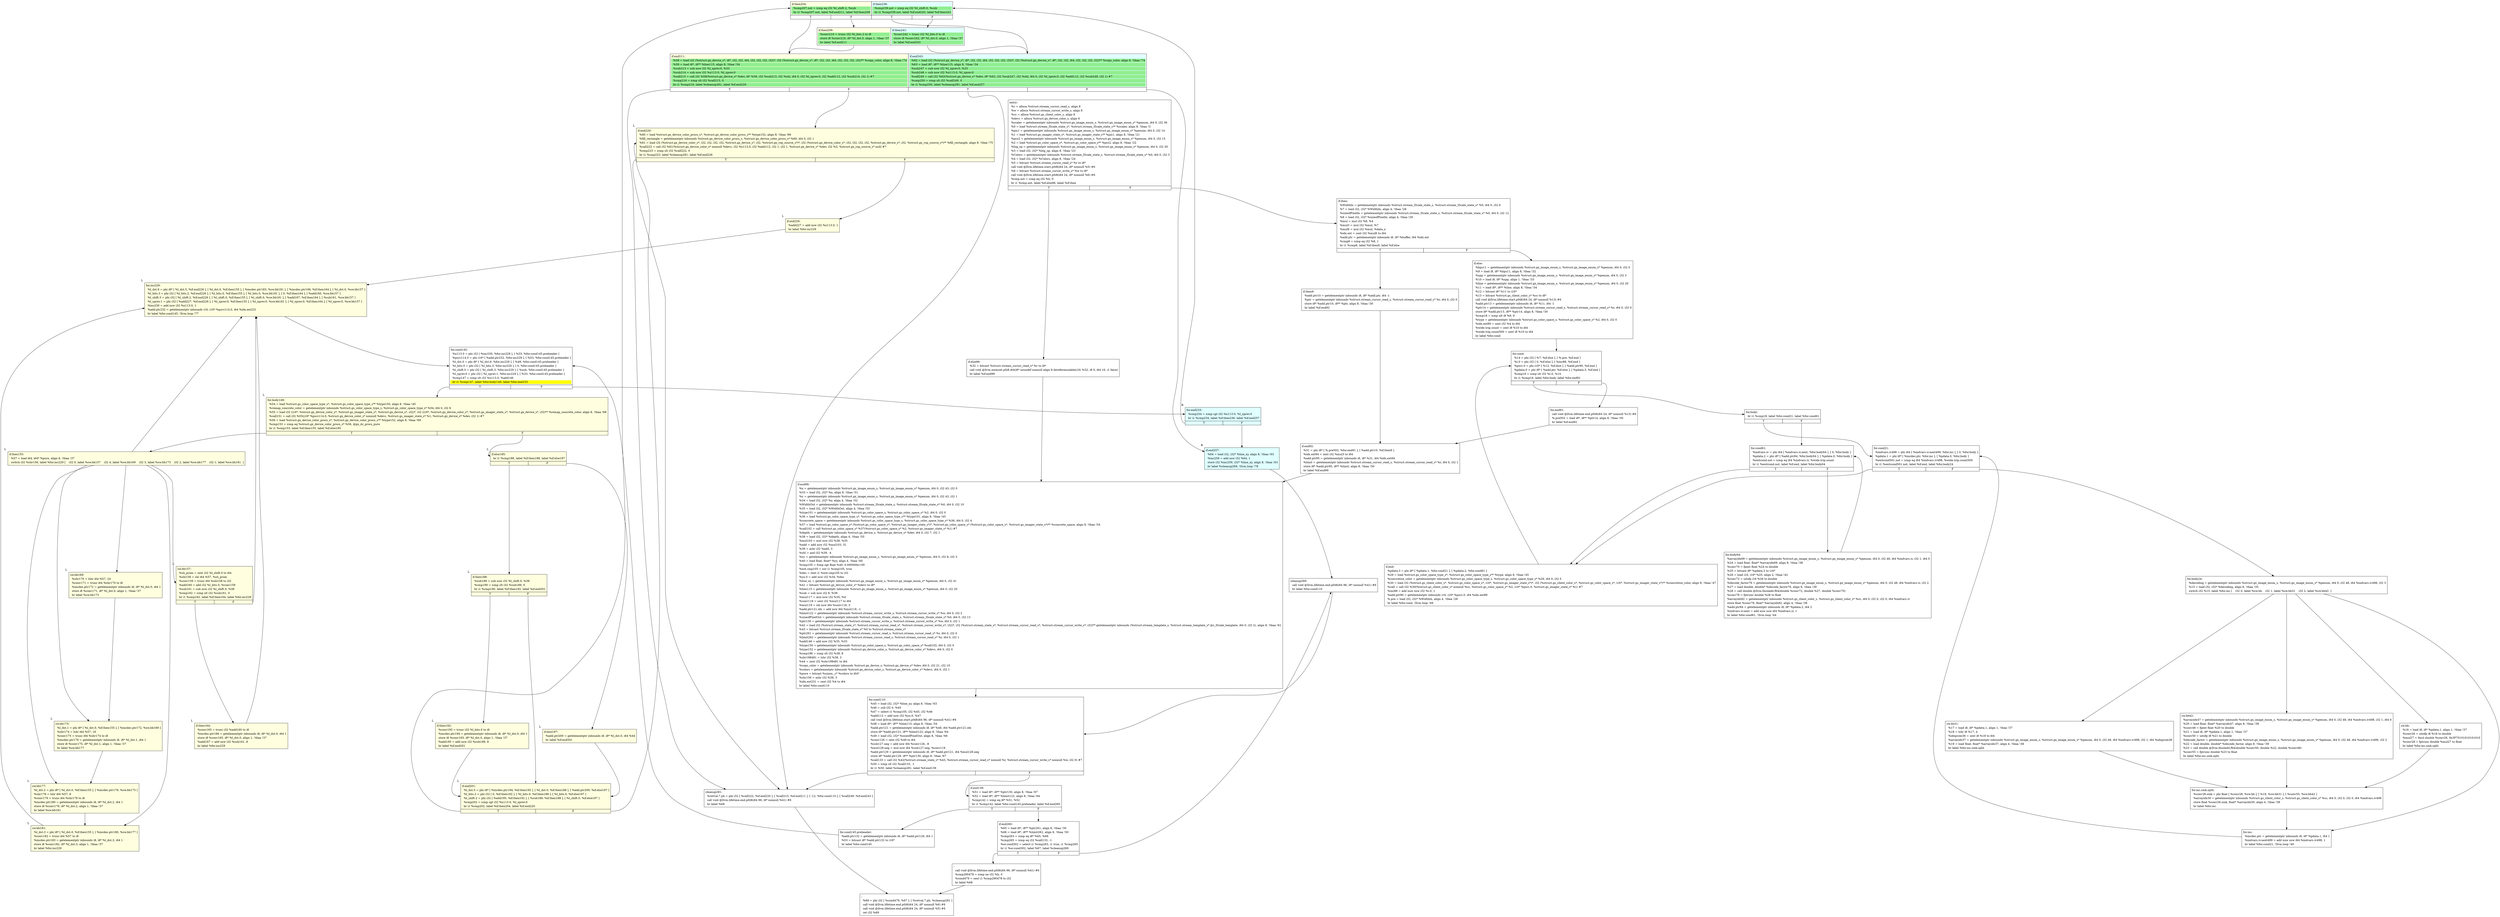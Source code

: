 digraph {
m_bb0 [shape = none, label  = <<table border="0" cellspacing="0">
<tr><td port="f1" border="1" colspan="2"><table bgcolor="LightYellow" border="0">
<tr><td align="left">if.then204:</td></tr>
<tr><td bgcolor="lightgreen" align="left">  %cmp207.not = icmp eq i32 %l_shift.2, %sub</td></tr>
<tr><td bgcolor="lightgreen" align="left">  br i1 %cmp207.not, label %if.end211, label %if.then209</td></tr>
</table>
</td>
<td port="f2" border="1" colspan="2"><table bgcolor="LightCyan" border="0">
<tr><td align="left">if.then236:</td></tr>
<tr><td bgcolor="lightgreen" align="left">  %cmp239.not = icmp eq i32 %l_shift.0, %sub</td></tr>
<tr><td bgcolor="lightgreen" align="left">  br i1 %cmp239.not, label %if.end243, label %if.then241</td></tr>
</table>
</td></tr>
<tr><td border="1" port="f1T">T</td><td border="1" port="f1F">F</td>
<td border="1" port="f2T">T</td><td border="1" port="f2F">F</td>
</tr>
</table>> ]
m_bb1 [shape = none, label  = <<table border="0" cellspacing="0">
<tr><td port="f1" border="1" colspan="2"><table bgcolor="LightYellow" border="0">
<tr><td align="left">if.end211:</td></tr>
<tr><td bgcolor="lightgreen" align="left">  %58 = load i32 (%struct.gx_device_s*, i8*, i32, i32, i64, i32, i32, i32, i32)*, i32 (%struct.gx_device_s*, i8*, i32, i32, i64, i32, i32, i32, i32)** %copy_color, align 8, !tbaa !74</td></tr>
<tr><td bgcolor="lightgreen" align="left">  %59 = load i8*, i8** %line115, align 8, !tbaa !34</td></tr>
<tr><td bgcolor="lightgreen" align="left">  %sub213 = sub nsw i32 %l_xprev.0, %33</td></tr>
<tr><td bgcolor="lightgreen" align="left">  %sub214 = sub nsw i32 %x113.0, %l_xprev.0</td></tr>
<tr><td bgcolor="lightgreen" align="left">  %call215 = call i32 %58(%struct.gx_device_s* %dev, i8* %59, i32 %sub213, i32 %shl, i64 0, i32 %l_xprev.0, i32 %add112, i32 %sub214, i32 1) #7</td></tr>
<tr><td bgcolor="lightgreen" align="left">  %cmp216 = icmp slt i32 %call215, 0</td></tr>
<tr><td bgcolor="lightgreen" align="left">  br i1 %cmp216, label %cleanup281, label %if.end220</td></tr>
</table>
</td>
<td port="f2" border="1" colspan="2"><table bgcolor="LightCyan" border="0">
<tr><td align="left">if.end243:</td></tr>
<tr><td bgcolor="lightgreen" align="left">  %62 = load i32 (%struct.gx_device_s*, i8*, i32, i32, i64, i32, i32, i32, i32)*, i32 (%struct.gx_device_s*, i8*, i32, i32, i64, i32, i32, i32, i32)** %copy_color, align 8, !tbaa !74</td></tr>
<tr><td bgcolor="lightgreen" align="left">  %63 = load i8*, i8** %line115, align 8, !tbaa !34</td></tr>
<tr><td bgcolor="lightgreen" align="left">  %sub247 = sub nsw i32 %l_xprev.0, %33</td></tr>
<tr><td bgcolor="lightgreen" align="left">  %sub248 = sub nsw i32 %x113.0, %l_xprev.0</td></tr>
<tr><td bgcolor="lightgreen" align="left">  %call249 = call i32 %62(%struct.gx_device_s* %dev, i8* %63, i32 %sub247, i32 %shl, i64 0, i32 %l_xprev.0, i32 %add112, i32 %sub248, i32 1) #7</td></tr>
<tr><td bgcolor="lightgreen" align="left">  %cmp250 = icmp slt i32 %call249, 0</td></tr>
<tr><td bgcolor="lightgreen" align="left">  br i1 %cmp250, label %cleanup281, label %if.end257</td></tr>
</table>
</td></tr>
<tr><td border="1" port="f1T">T</td><td border="1" port="f1F">F</td>
<td border="1" port="f2T">T</td><td border="1" port="f2F">F</td>
</tr>
</table>> ]
m_bb2 [shape = none, label  = <<table border="0" cellspacing="0">
<tr><td port="f1" border="1" colspan="2"><table bgcolor="LightYellow" border="0">
<tr><td align="left">if.then209:</td></tr>
<tr><td bgcolor="lightgreen" align="left">  %conv210 = trunc i32 %l_bits.2 to i8</td></tr>
<tr><td bgcolor="lightgreen" align="left">  store i8 %conv210, i8* %l_dst.5, align 1, !tbaa !37</td></tr>
<tr><td bgcolor="lightgreen" align="left">  br label %if.end211</td></tr>
</table>
</td>
<td port="f2" border="1" colspan="2"><table bgcolor="LightCyan" border="0">
<tr><td align="left">if.then241:</td></tr>
<tr><td bgcolor="lightgreen" align="left">  %conv242 = trunc i32 %l_bits.0 to i8</td></tr>
<tr><td bgcolor="lightgreen" align="left">  store i8 %conv242, i8* %l_dst.0, align 1, !tbaa !37</td></tr>
<tr><td bgcolor="lightgreen" align="left">  br label %if.end243</td></tr>
</table>
</td></tr>
</table>> ]
f_bb0 [shape = none, label  = <<table  border="0" cellspacing="0">
<tr><td port="f" border="1" colspan="2"><table border="0">
<tr><td align="left">entry:</td></tr>
<tr><td align="left">  %r = alloca %struct.stream_cursor_read_s, align 8</td></tr>
<tr><td align="left">  %w = alloca %struct.stream_cursor_write_s, align 8</td></tr>
<tr><td align="left">  %cc = alloca %struct.gs_client_color_s, align 8</td></tr>
<tr><td align="left">  %devc = alloca %struct.gx_device_color_s, align 8</td></tr>
<tr><td align="left">  %scaler = getelementptr inbounds %struct.gx_image_enum_s, %struct.gx_image_enum_s* %penum, i64 0, i32 36</td></tr>
<tr><td align="left">  %0 = load %struct.stream_IScale_state_s*, %struct.stream_IScale_state_s** %scaler, align 8, !tbaa !3</td></tr>
<tr><td align="left">  %pis1 = getelementptr inbounds %struct.gx_image_enum_s, %struct.gx_image_enum_s* %penum, i64 0, i32 14</td></tr>
<tr><td align="left">  %1 = load %struct.gs_imager_state_s*, %struct.gs_imager_state_s** %pis1, align 8, !tbaa !21</td></tr>
<tr><td align="left">  %pcs2 = getelementptr inbounds %struct.gx_image_enum_s, %struct.gx_image_enum_s* %penum, i64 0, i32 15</td></tr>
<tr><td align="left">  %2 = load %struct.gs_color_space_s*, %struct.gs_color_space_s** %pcs2, align 8, !tbaa !22</td></tr>
<tr><td align="left">  %log_op = getelementptr inbounds %struct.gx_image_enum_s, %struct.gx_image_enum_s* %penum, i64 0, i32 30</td></tr>
<tr><td align="left">  %3 = load i32, i32* %log_op, align 8, !tbaa !23</td></tr>
<tr><td align="left">  %Colors = getelementptr inbounds %struct.stream_IScale_state_s, %struct.stream_IScale_state_s* %0, i64 0, i32 3</td></tr>
<tr><td align="left">  %4 = load i32, i32* %Colors, align 8, !tbaa !24</td></tr>
<tr><td align="left">  %5 = bitcast %struct.stream_cursor_read_s* %r to i8*</td></tr>
<tr><td align="left">  call void @llvm.lifetime.start.p0i8(i64 24, i8* nonnull %5) #6</td></tr>
<tr><td align="left">  %6 = bitcast %struct.stream_cursor_write_s* %w to i8*</td></tr>
<tr><td align="left">  call void @llvm.lifetime.start.p0i8(i64 24, i8* nonnull %6) #6</td></tr>
<tr><td align="left">  %cmp.not = icmp eq i32 %h, 0</td></tr>
<tr><td align="left">  br i1 %cmp.not, label %if.else96, label %if.then</td></tr>
</table>
</td></tr>
<tr><td border="1" port="fT">T</td><td border="1" port="fF">F</td></tr>
</table>> ]
f_bb1 [shape = none, label  = <<table  border="0" cellspacing="0">
<tr><td port="f" border="1" colspan="2"><table border="0">
<tr><td align="left">if.then:</td></tr>
<tr><td align="left">  %WidthIn = getelementptr inbounds %struct.stream_IScale_state_s, %struct.stream_IScale_state_s* %0, i64 0, i32 6</td></tr>
<tr><td align="left">  %7 = load i32, i32* %WidthIn, align 4, !tbaa !28</td></tr>
<tr><td align="left">  %sizeofPixelIn = getelementptr inbounds %struct.stream_IScale_state_s, %struct.stream_IScale_state_s* %0, i64 0, i32 12</td></tr>
<tr><td align="left">  %8 = load i32, i32* %sizeofPixelIn, align 4, !tbaa !29</td></tr>
<tr><td align="left">  %mul = mul i32 %8, %4</td></tr>
<tr><td align="left">  %mul3 = mul i32 %mul, %7</td></tr>
<tr><td align="left">  %mul6 = mul i32 %mul, %data_x</td></tr>
<tr><td align="left">  %idx.ext = sext i32 %mul6 to i64</td></tr>
<tr><td align="left">  %add.ptr = getelementptr inbounds i8, i8* %buffer, i64 %idx.ext</td></tr>
<tr><td align="left">  %cmp8 = icmp eq i32 %8, 1</td></tr>
<tr><td align="left">  br i1 %cmp8, label %if.then9, label %if.else</td></tr>
</table>
</td></tr>
<tr><td border="1" port="fT">T</td><td border="1" port="fF">F</td></tr>
</table>> ]
f_bb2 [shape = none, label  = <<table  border="0" cellspacing="0">
<tr><td port="f" border="1"><table border="0">
<tr><td align="left">if.then9:</td></tr>
<tr><td align="left">  %add.ptr10 = getelementptr inbounds i8, i8* %add.ptr, i64 -1</td></tr>
<tr><td align="left">  %ptr = getelementptr inbounds %struct.stream_cursor_read_s, %struct.stream_cursor_read_s* %r, i64 0, i32 0</td></tr>
<tr><td align="left">  store i8* %add.ptr10, i8** %ptr, align 8, !tbaa !30</td></tr>
<tr><td align="left">  br label %if.end92</td></tr>
</table>
</td></tr>
</table>> ]
f_bb3 [shape = none, label  = <<table  border="0" cellspacing="0">
<tr><td port="f" border="1"><table border="0">
<tr><td align="left">if.else:</td></tr>
<tr><td align="left">  %bps11 = getelementptr inbounds %struct.gx_image_enum_s, %struct.gx_image_enum_s* %penum, i64 0, i32 0</td></tr>
<tr><td align="left">  %9 = load i8, i8* %bps11, align 8, !tbaa !32</td></tr>
<tr><td align="left">  %spp = getelementptr inbounds %struct.gx_image_enum_s, %struct.gx_image_enum_s* %penum, i64 0, i32 3</td></tr>
<tr><td align="left">  %10 = load i8, i8* %spp, align 1, !tbaa !33</td></tr>
<tr><td align="left">  %line = getelementptr inbounds %struct.gx_image_enum_s, %struct.gx_image_enum_s* %penum, i64 0, i32 20</td></tr>
<tr><td align="left">  %11 = load i8*, i8** %line, align 8, !tbaa !34</td></tr>
<tr><td align="left">  %12 = bitcast i8* %11 to i16*</td></tr>
<tr><td align="left">  %13 = bitcast %struct.gs_client_color_s* %cc to i8*</td></tr>
<tr><td align="left">  call void @llvm.lifetime.start.p0i8(i64 24, i8* nonnull %13) #6</td></tr>
<tr><td align="left">  %add.ptr13 = getelementptr inbounds i8, i8* %11, i64 -1</td></tr>
<tr><td align="left">  %ptr14 = getelementptr inbounds %struct.stream_cursor_read_s, %struct.stream_cursor_read_s* %r, i64 0, i32 0</td></tr>
<tr><td align="left">  store i8* %add.ptr13, i8** %ptr14, align 8, !tbaa !30</td></tr>
<tr><td align="left">  %cmp18 = icmp ult i8 %9, 9</td></tr>
<tr><td align="left">  %type = getelementptr inbounds %struct.gs_color_space_s, %struct.gs_color_space_s* %2, i64 0, i32 0</td></tr>
<tr><td align="left">  %idx.ext89 = sext i32 %4 to i64</td></tr>
<tr><td align="left">  %wide.trip.count = zext i8 %10 to i64</td></tr>
<tr><td align="left">  %wide.trip.count500 = zext i8 %10 to i64</td></tr>
<tr><td align="left">  br label %for.cond</td></tr>
</table>
</td></tr>
</table>> ]
f_bb4 [shape = none, label  = <<table  border="0" cellspacing="0">
<tr><td port="f" border="1" colspan="2"><table border="0">
<tr><td align="left">for.cond:</td></tr>
<tr><td align="left">  %14 = phi i32 [ %7, %if.else ], [ %.pre, %if.end ]</td></tr>
<tr><td align="left">  %i.0 = phi i32 [ 0, %if.else ], [ %inc88, %if.end ]</td></tr>
<tr><td align="left">  %psrc.0 = phi i16* [ %12, %if.else ], [ %add.ptr90, %if.end ]</td></tr>
<tr><td align="left">  %pdata.0 = phi i8* [ %add.ptr, %if.else ], [ %pdata.3, %if.end ]</td></tr>
<tr><td align="left">  %cmp16 = icmp slt i32 %i.0, %14</td></tr>
<tr><td align="left">  br i1 %cmp16, label %for.body, label %for.end91</td></tr>
</table>
</td></tr>
<tr><td border="1" port="fT">T</td><td border="1" port="fF">F</td></tr>
</table>> ]
f_bb5 [shape = none, label  = <<table  border="0" cellspacing="0">
<tr><td port="f" border="1" colspan="2"><table border="0">
<tr><td align="left">for.body:</td></tr>
<tr><td align="left">  br i1 %cmp18, label %for.cond21, label %for.cond61</td></tr>
</table>
</td></tr>
<tr><td border="1" port="fT">T</td><td border="1" port="fF">F</td></tr>
</table>> ]
f_bb6 [shape = none, label  = <<table  border="0" cellspacing="0">
<tr><td port="f" border="1" colspan="2"><table border="0">
<tr><td align="left">for.cond21:</td></tr>
<tr><td align="left">  %indvars.iv498 = phi i64 [ %indvars.iv.next499, %for.inc ], [ 0, %for.body ]</td></tr>
<tr><td align="left">  %pdata.1 = phi i8* [ %incdec.ptr, %for.inc ], [ %pdata.0, %for.body ]</td></tr>
<tr><td align="left">  %exitcond501.not = icmp eq i64 %indvars.iv498, %wide.trip.count500</td></tr>
<tr><td align="left">  br i1 %exitcond501.not, label %if.end, label %for.body24</td></tr>
</table>
</td></tr>
<tr><td border="1" port="fT">T</td><td border="1" port="fF">F</td></tr>
</table>> ]
f_bb7 [shape = none, label  = <<table  border="0" cellspacing="0">
<tr><td port="f" border="1"><table border="0">
<tr><td align="left">for.body24:</td></tr>
<tr><td align="left">  %decoding = getelementptr inbounds %struct.gx_image_enum_s, %struct.gx_image_enum_s* %penum, i64 0, i32 48, i64 %indvars.iv498, i32 3</td></tr>
<tr><td align="left">  %15 = load i32, i32* %decoding, align 8, !tbaa !35</td></tr>
<tr><td align="left">  switch i32 %15, label %for.inc [
    i32 0, label %sw.bb
    i32 1, label %sw.bb31
    i32 2, label %sw.bb42
  ]</td></tr>
</table>
</td></tr>
</table>> ]
f_bb8 [shape = none, label  = <<table  border="0" cellspacing="0">
<tr><td port="f" border="1"><table border="0">
<tr><td align="left">sw.bb:</td></tr>
<tr><td align="left">  %16 = load i8, i8* %pdata.1, align 1, !tbaa !37</td></tr>
<tr><td align="left">  %conv26 = uitofp i8 %16 to double</td></tr>
<tr><td align="left">  %mul27 = fmul double %conv26, 0x3F70101010101010</td></tr>
<tr><td align="left">  %conv28 = fptrunc double %mul27 to float</td></tr>
<tr><td align="left">  br label %for.inc.sink.split</td></tr>
</table>
</td></tr>
</table>> ]
f_bb9 [shape = none, label  = <<table  border="0" cellspacing="0">
<tr><td port="f" border="1"><table border="0">
<tr><td align="left">sw.bb31:</td></tr>
<tr><td align="left">  %17 = load i8, i8* %pdata.1, align 1, !tbaa !37</td></tr>
<tr><td align="left">  %18 = lshr i8 %17, 4</td></tr>
<tr><td align="left">  %idxprom36 = zext i8 %18 to i64</td></tr>
<tr><td align="left">  %arrayidx37 = getelementptr inbounds %struct.gx_image_enum_s, %struct.gx_image_enum_s* %penum, i64 0, i32 48, i64 %indvars.iv498, i32 1, i64 %idxprom36</td></tr>
<tr><td align="left">  %19 = load float, float* %arrayidx37, align 4, !tbaa !38</td></tr>
<tr><td align="left">  br label %for.inc.sink.split</td></tr>
</table>
</td></tr>
</table>> ]
f_bb10 [shape = none, label  = <<table  border="0" cellspacing="0">
<tr><td port="f" border="1"><table border="0">
<tr><td align="left">sw.bb42:</td></tr>
<tr><td align="left">  %arrayidx47 = getelementptr inbounds %struct.gx_image_enum_s, %struct.gx_image_enum_s* %penum, i64 0, i32 48, i64 %indvars.iv498, i32 1, i64 0</td></tr>
<tr><td align="left">  %20 = load float, float* %arrayidx47, align 8, !tbaa !38</td></tr>
<tr><td align="left">  %conv48 = fpext float %20 to double</td></tr>
<tr><td align="left">  %21 = load i8, i8* %pdata.1, align 1, !tbaa !37</td></tr>
<tr><td align="left">  %conv50 = uitofp i8 %21 to double</td></tr>
<tr><td align="left">  %decode_factor = getelementptr inbounds %struct.gx_image_enum_s, %struct.gx_image_enum_s* %penum, i64 0, i32 48, i64 %indvars.iv498, i32 2</td></tr>
<tr><td align="left">  %22 = load double, double* %decode_factor, align 8, !tbaa !39</td></tr>
<tr><td align="left">  %23 = call double @llvm.fmuladd.f64(double %conv50, double %22, double %conv48)</td></tr>
<tr><td align="left">  %conv55 = fptrunc double %23 to float</td></tr>
<tr><td align="left">  br label %for.inc.sink.split</td></tr>
</table>
</td></tr>
</table>> ]
f_bb11 [shape = none, label  = <<table  border="0" cellspacing="0">
<tr><td port="f" border="1"><table border="0">
<tr><td align="left">for.inc.sink.split:</td></tr>
<tr><td align="left">  %conv28.sink = phi float [ %conv28, %sw.bb ], [ %19, %sw.bb31 ], [ %conv55, %sw.bb42 ]</td></tr>
<tr><td align="left">  %arrayidx30 = getelementptr inbounds %struct.gs_client_color_s, %struct.gs_client_color_s* %cc, i64 0, i32 0, i32 0, i64 %indvars.iv498</td></tr>
<tr><td align="left">  store float %conv28.sink, float* %arrayidx30, align 4, !tbaa !38</td></tr>
<tr><td align="left">  br label %for.inc</td></tr>
</table>
</td></tr>
</table>> ]
f_bb12 [shape = none, label  = <<table  border="0" cellspacing="0">
<tr><td port="f" border="1"><table border="0">
<tr><td align="left">for.inc:</td></tr>
<tr><td align="left">  %incdec.ptr = getelementptr inbounds i8, i8* %pdata.1, i64 1</td></tr>
<tr><td align="left">  %indvars.iv.next499 = add nuw nsw i64 %indvars.iv498, 1</td></tr>
<tr><td align="left">  br label %for.cond21, !llvm.loop !40</td></tr>
</table>
</td></tr>
</table>> ]
f_bb13 [shape = none, label  = <<table  border="0" cellspacing="0">
<tr><td port="f" border="1" colspan="2"><table border="0">
<tr><td align="left">for.cond61:</td></tr>
<tr><td align="left">  %indvars.iv = phi i64 [ %indvars.iv.next, %for.body64 ], [ 0, %for.body ]</td></tr>
<tr><td align="left">  %pdata.2 = phi i8* [ %add.ptr84, %for.body64 ], [ %pdata.0, %for.body ]</td></tr>
<tr><td align="left">  %exitcond.not = icmp eq i64 %indvars.iv, %wide.trip.count</td></tr>
<tr><td align="left">  br i1 %exitcond.not, label %if.end, label %for.body64</td></tr>
</table>
</td></tr>
<tr><td border="1" port="fT">T</td><td border="1" port="fF">F</td></tr>
</table>> ]
f_bb14 [shape = none, label  = <<table  border="0" cellspacing="0">
<tr><td port="f" border="1"><table border="0">
<tr><td align="left">for.body64:</td></tr>
<tr><td align="left">  %arrayidx69 = getelementptr inbounds %struct.gx_image_enum_s, %struct.gx_image_enum_s* %penum, i64 0, i32 48, i64 %indvars.iv, i32 1, i64 0</td></tr>
<tr><td align="left">  %24 = load float, float* %arrayidx69, align 8, !tbaa !38</td></tr>
<tr><td align="left">  %conv70 = fpext float %24 to double</td></tr>
<tr><td align="left">  %25 = bitcast i8* %pdata.2 to i16*</td></tr>
<tr><td align="left">  %26 = load i16, i16* %25, align 2, !tbaa !42</td></tr>
<tr><td align="left">  %conv72 = sitofp i16 %26 to double</td></tr>
<tr><td align="left">  %decode_factor76 = getelementptr inbounds %struct.gx_image_enum_s, %struct.gx_image_enum_s* %penum, i64 0, i32 48, i64 %indvars.iv, i32 2</td></tr>
<tr><td align="left">  %27 = load double, double* %decode_factor76, align 8, !tbaa !39</td></tr>
<tr><td align="left">  %28 = call double @llvm.fmuladd.f64(double %conv72, double %27, double %conv70)</td></tr>
<tr><td align="left">  %conv78 = fptrunc double %28 to float</td></tr>
<tr><td align="left">  %arrayidx82 = getelementptr inbounds %struct.gs_client_color_s, %struct.gs_client_color_s* %cc, i64 0, i32 0, i32 0, i64 %indvars.iv</td></tr>
<tr><td align="left">  store float %conv78, float* %arrayidx82, align 4, !tbaa !38</td></tr>
<tr><td align="left">  %add.ptr84 = getelementptr inbounds i8, i8* %pdata.2, i64 2</td></tr>
<tr><td align="left">  %indvars.iv.next = add nuw nsw i64 %indvars.iv, 1</td></tr>
<tr><td align="left">  br label %for.cond61, !llvm.loop !44</td></tr>
</table>
</td></tr>
</table>> ]
f_bb15 [shape = none, label  = <<table  border="0" cellspacing="0">
<tr><td port="f" border="1"><table border="0">
<tr><td align="left">if.end:</td></tr>
<tr><td align="left">  %pdata.3 = phi i8* [ %pdata.1, %for.cond21 ], [ %pdata.2, %for.cond61 ]</td></tr>
<tr><td align="left">  %29 = load %struct.gs_color_space_type_s*, %struct.gs_color_space_type_s** %type, align 8, !tbaa !45</td></tr>
<tr><td align="left">  %concretize_color = getelementptr inbounds %struct.gs_color_space_type_s, %struct.gs_color_space_type_s* %29, i64 0, i32 5</td></tr>
<tr><td align="left">  %30 = load i32 (%struct.gs_client_color_s*, %struct.gs_color_space_s*, i16*, %struct.gs_imager_state_s*)*, i32 (%struct.gs_client_color_s*, %struct.gs_color_space_s*, i16*, %struct.gs_imager_state_s*)** %concretize_color, align 8, !tbaa !47</td></tr>
<tr><td align="left">  %call = call i32 %30(%struct.gs_client_color_s* nonnull %cc, %struct.gs_color_space_s* %2, i16* %psrc.0, %struct.gs_imager_state_s* %1) #7</td></tr>
<tr><td align="left">  %inc88 = add nuw nsw i32 %i.0, 1</td></tr>
<tr><td align="left">  %add.ptr90 = getelementptr inbounds i16, i16* %psrc.0, i64 %idx.ext89</td></tr>
<tr><td align="left">  %.pre = load i32, i32* %WidthIn, align 4, !tbaa !28</td></tr>
<tr><td align="left">  br label %for.cond, !llvm.loop !49</td></tr>
</table>
</td></tr>
</table>> ]
f_bb16 [shape = none, label  = <<table  border="0" cellspacing="0">
<tr><td port="f" border="1"><table border="0">
<tr><td align="left">for.end91:</td></tr>
<tr><td align="left">  call void @llvm.lifetime.end.p0i8(i64 24, i8* nonnull %13) #6</td></tr>
<tr><td align="left">  %.pre502 = load i8*, i8** %ptr14, align 8, !tbaa !30</td></tr>
<tr><td align="left">  br label %if.end92</td></tr>
</table>
</td></tr>
</table>> ]
f_bb17 [shape = none, label  = <<table  border="0" cellspacing="0">
<tr><td port="f" border="1"><table border="0">
<tr><td align="left">if.end92:</td></tr>
<tr><td align="left">  %31 = phi i8* [ %.pre502, %for.end91 ], [ %add.ptr10, %if.then9 ]</td></tr>
<tr><td align="left">  %idx.ext94 = zext i32 %mul3 to i64</td></tr>
<tr><td align="left">  %add.ptr95 = getelementptr inbounds i8, i8* %31, i64 %idx.ext94</td></tr>
<tr><td align="left">  %limit = getelementptr inbounds %struct.stream_cursor_read_s, %struct.stream_cursor_read_s* %r, i64 0, i32 1</td></tr>
<tr><td align="left">  store i8* %add.ptr95, i8** %limit, align 8, !tbaa !50</td></tr>
<tr><td align="left">  br label %if.end99</td></tr>
</table>
</td></tr>
</table>> ]
f_bb18 [shape = none, label  = <<table  border="0" cellspacing="0">
<tr><td port="f" border="1"><table border="0">
<tr><td align="left">if.else96:</td></tr>
<tr><td align="left">  %32 = bitcast %struct.stream_cursor_read_s* %r to i8*</td></tr>
<tr><td align="left">  call void @llvm.memset.p0i8.i64(i8* noundef nonnull align 8 dereferenceable(16) %32, i8 0, i64 16, i1 false)</td></tr>
<tr><td align="left">  br label %if.end99</td></tr>
</table>
</td></tr>
</table>> ]
f_bb19 [shape = none, label  = <<table  border="0" cellspacing="0">
<tr><td port="f" border="1"><table border="0">
<tr><td align="left">if.end99:</td></tr>
<tr><td align="left">  %x = getelementptr inbounds %struct.gx_image_enum_s, %struct.gx_image_enum_s* %penum, i64 0, i32 43, i32 0</td></tr>
<tr><td align="left">  %33 = load i32, i32* %x, align 8, !tbaa !51</td></tr>
<tr><td align="left">  %y = getelementptr inbounds %struct.gx_image_enum_s, %struct.gx_image_enum_s* %penum, i64 0, i32 43, i32 1</td></tr>
<tr><td align="left">  %34 = load i32, i32* %y, align 4, !tbaa !52</td></tr>
<tr><td align="left">  %WidthOut = getelementptr inbounds %struct.stream_IScale_state_s, %struct.stream_IScale_state_s* %0, i64 0, i32 10</td></tr>
<tr><td align="left">  %35 = load i32, i32* %WidthOut, align 4, !tbaa !53</td></tr>
<tr><td align="left">  %type101 = getelementptr inbounds %struct.gs_color_space_s, %struct.gs_color_space_s* %2, i64 0, i32 0</td></tr>
<tr><td align="left">  %36 = load %struct.gs_color_space_type_s*, %struct.gs_color_space_type_s** %type101, align 8, !tbaa !45</td></tr>
<tr><td align="left">  %concrete_space = getelementptr inbounds %struct.gs_color_space_type_s, %struct.gs_color_space_type_s* %36, i64 0, i32 4</td></tr>
<tr><td align="left">  %37 = load %struct.gs_color_space_s* (%struct.gs_color_space_s*, %struct.gs_imager_state_s*)*, %struct.gs_color_space_s* (%struct.gs_color_space_s*, %struct.gs_imager_state_s*)** %concrete_space, align 8, !tbaa !54</td></tr>
<tr><td align="left">  %call102 = call %struct.gs_color_space_s* %37(%struct.gs_color_space_s* %2, %struct.gs_imager_state_s* %1) #7</td></tr>
<tr><td align="left">  %depth = getelementptr inbounds %struct.gx_device_s, %struct.gx_device_s* %dev, i64 0, i32 7, i32 1</td></tr>
<tr><td align="left">  %38 = load i32, i32* %depth, align 4, !tbaa !55</td></tr>
<tr><td align="left">  %mul103 = mul nsw i32 %38, %35</td></tr>
<tr><td align="left">  %add = add nsw i32 %mul103, 31</td></tr>
<tr><td align="left">  %39 = ashr i32 %add, 3</td></tr>
<tr><td align="left">  %shl = and i32 %39, -4</td></tr>
<tr><td align="left">  %yy = getelementptr inbounds %struct.gx_image_enum_s, %struct.gx_image_enum_s* %penum, i64 0, i32 8, i32 3</td></tr>
<tr><td align="left">  %40 = load float, float* %yy, align 4, !tbaa !60</td></tr>
<tr><td align="left">  %cmp105 = fcmp ogt float %40, 0.000000e+00</td></tr>
<tr><td align="left">  %not.cmp105 = xor i1 %cmp105, true</td></tr>
<tr><td align="left">  %dec = sext i1 %not.cmp105 to i32</td></tr>
<tr><td align="left">  %yo.0 = add nsw i32 %34, %dec</td></tr>
<tr><td align="left">  %line_xy = getelementptr inbounds %struct.gx_image_enum_s, %struct.gx_image_enum_s* %penum, i64 0, i32 41</td></tr>
<tr><td align="left">  %41 = bitcast %struct.gx_device_color_s* %devc to i8*</td></tr>
<tr><td align="left">  %line115 = getelementptr inbounds %struct.gx_image_enum_s, %struct.gx_image_enum_s* %penum, i64 0, i32 20</td></tr>
<tr><td align="left">  %sub = sub nsw i32 8, %38</td></tr>
<tr><td align="left">  %mul117 = mul nsw i32 %35, %4</td></tr>
<tr><td align="left">  %conv118 = sext i32 %mul117 to i64</td></tr>
<tr><td align="left">  %mul119 = shl nsw i64 %conv118, 3</td></tr>
<tr><td align="left">  %add.ptr121.idx = add nsw i64 %mul119, -1</td></tr>
<tr><td align="left">  %limit122 = getelementptr inbounds %struct.stream_cursor_write_s, %struct.stream_cursor_write_s* %w, i64 0, i32 2</td></tr>
<tr><td align="left">  %sizeofPixelOut = getelementptr inbounds %struct.stream_IScale_state_s, %struct.stream_IScale_state_s* %0, i64 0, i32 13</td></tr>
<tr><td align="left">  %ptr130 = getelementptr inbounds %struct.stream_cursor_write_s, %struct.stream_cursor_write_s* %w, i64 0, i32 1</td></tr>
<tr><td align="left">  %42 = load i32 (%struct.stream_state_s*, %struct.stream_cursor_read_s*, %struct.stream_cursor_write_s*, i32)*, i32 (%struct.stream_state_s*, %struct.stream_cursor_read_s*, %struct.stream_cursor_write_s*, i32)** getelementptr inbounds (%struct.stream_template_s, %struct.stream_template_s* @s_IScale_template, i64 0, i32 2), align 8, !tbaa !61</td></tr>
<tr><td align="left">  %43 = bitcast %struct.stream_IScale_state_s* %0 to %struct.stream_state_s*</td></tr>
<tr><td align="left">  %ptr261 = getelementptr inbounds %struct.stream_cursor_read_s, %struct.stream_cursor_read_s* %r, i64 0, i32 0</td></tr>
<tr><td align="left">  %limit262 = getelementptr inbounds %struct.stream_cursor_read_s, %struct.stream_cursor_read_s* %r, i64 0, i32 1</td></tr>
<tr><td align="left">  %add146 = add nsw i32 %35, %33</td></tr>
<tr><td align="left">  %type150 = getelementptr inbounds %struct.gs_color_space_s, %struct.gs_color_space_s* %call102, i64 0, i32 0</td></tr>
<tr><td align="left">  %type152 = getelementptr inbounds %struct.gx_device_color_s, %struct.gx_device_color_s* %devc, i64 0, i32 0</td></tr>
<tr><td align="left">  %cmp186 = icmp slt i32 %38, 8</td></tr>
<tr><td align="left">  %shr198481 = lshr i32 %38, 3</td></tr>
<tr><td align="left">  %44 = zext i32 %shr198481 to i64</td></tr>
<tr><td align="left">  %copy_color = getelementptr inbounds %struct.gx_device_s, %struct.gx_device_s* %dev, i64 0, i32 21, i32 10</td></tr>
<tr><td align="left">  %colors = getelementptr inbounds %struct.gx_device_color_s, %struct.gx_device_color_s* %devc, i64 0, i32 1</td></tr>
<tr><td align="left">  %pure = bitcast %union._c* %colors to i64*</td></tr>
<tr><td align="left">  %shr156 = ashr i32 %38, 3</td></tr>
<tr><td align="left">  %idx.ext231 = sext i32 %4 to i64</td></tr>
<tr><td align="left">  br label %for.cond110</td></tr>
</table>
</td></tr>
</table>> ]
f_bb20 [shape = none, label  = <<table  border="0" cellspacing="0">
<tr><td port="f" border="1" colspan="2"><table border="0">
<tr><td align="left">for.cond110:</td></tr>
<tr><td align="left">  %45 = load i32, i32* %line_xy, align 8, !tbaa !63</td></tr>
<tr><td align="left">  %46 = sub i32 0, %45</td></tr>
<tr><td align="left">  %47 = select i1 %cmp105, i32 %45, i32 %46</td></tr>
<tr><td align="left">  %add112 = add nsw i32 %yo.0, %47</td></tr>
<tr><td align="left">  call void @llvm.lifetime.start.p0i8(i64 96, i8* nonnull %41) #6</td></tr>
<tr><td align="left">  %48 = load i8*, i8** %line115, align 8, !tbaa !34</td></tr>
<tr><td align="left">  %add.ptr121 = getelementptr inbounds i8, i8* %48, i64 %add.ptr121.idx</td></tr>
<tr><td align="left">  store i8* %add.ptr121, i8** %limit122, align 8, !tbaa !64</td></tr>
<tr><td align="left">  %49 = load i32, i32* %sizeofPixelOut, align 8, !tbaa !66</td></tr>
<tr><td align="left">  %conv126 = sext i32 %49 to i64</td></tr>
<tr><td align="left">  %sub127.neg = add nsw i64 %conv126, -8</td></tr>
<tr><td align="left">  %mul128.neg = mul nsw i64 %sub127.neg, %conv118</td></tr>
<tr><td align="left">  %add.ptr129 = getelementptr inbounds i8, i8* %add.ptr121, i64 %mul128.neg</td></tr>
<tr><td align="left">  store i8* %add.ptr129, i8** %ptr130, align 8, !tbaa !67</td></tr>
<tr><td align="left">  %call133 = call i32 %42(%struct.stream_state_s* %43, %struct.stream_cursor_read_s* nonnull %r, %struct.stream_cursor_write_s* nonnull %w, i32 0) #7</td></tr>
<tr><td align="left">  %50 = icmp slt i32 %call133, -1</td></tr>
<tr><td align="left">  br i1 %50, label %cleanup281, label %if.end139</td></tr>
</table>
</td></tr>
<tr><td border="1" port="fT">T</td><td border="1" port="fF">F</td></tr>
</table>> ]
f_bb21 [shape = none, label  = <<table  border="0" cellspacing="0">
<tr><td port="f" border="1" colspan="2"><table border="0">
<tr><td align="left">if.end139:</td></tr>
<tr><td align="left">  %51 = load i8*, i8** %ptr130, align 8, !tbaa !67</td></tr>
<tr><td align="left">  %52 = load i8*, i8** %limit122, align 8, !tbaa !64</td></tr>
<tr><td align="left">  %cmp142 = icmp eq i8* %51, %52</td></tr>
<tr><td align="left">  br i1 %cmp142, label %for.cond145.preheader, label %if.end260</td></tr>
</table>
</td></tr>
<tr><td border="1" port="fT">T</td><td border="1" port="fF">F</td></tr>
</table>> ]
f_bb22 [shape = none, label  = <<table  border="0" cellspacing="0">
<tr><td port="f" border="1"><table border="0">
<tr><td align="left">for.cond145.preheader:</td></tr>
<tr><td align="left">  %add.ptr132 = getelementptr inbounds i8, i8* %add.ptr129, i64 1</td></tr>
<tr><td align="left">  %53 = bitcast i8* %add.ptr132 to i16*</td></tr>
<tr><td align="left">  br label %for.cond145</td></tr>
</table>
</td></tr>
</table>> ]
f_bb23 [shape = none, label  = <<table  border="0" cellspacing="0">
<tr><td port="f" border="1" colspan="2"><table border="0">
<tr><td align="left">for.cond145:</td></tr>
<tr><td align="left">  %x113.0 = phi i32 [ %inc230, %for.inc229 ], [ %33, %for.cond145.preheader ]</td></tr>
<tr><td align="left">  %psrc114.0 = phi i16* [ %add.ptr232, %for.inc229 ], [ %53, %for.cond145.preheader ]</td></tr>
<tr><td align="left">  %l_dst.0 = phi i8* [ %l_dst.6, %for.inc229 ], [ %48, %for.cond145.preheader ]</td></tr>
<tr><td align="left">  %l_bits.0 = phi i32 [ %l_bits.3, %for.inc229 ], [ 0, %for.cond145.preheader ]</td></tr>
<tr><td align="left">  %l_shift.0 = phi i32 [ %l_shift.3, %for.inc229 ], [ %sub, %for.cond145.preheader ]</td></tr>
<tr><td align="left">  %l_xprev.0 = phi i32 [ %l_xprev.1, %for.inc229 ], [ %33, %for.cond145.preheader ]</td></tr>
<tr><td align="left">  %cmp147 = icmp slt i32 %x113.0, %add146</td></tr>
<tr><td bgcolor="yellow" align="left">  br i1 %cmp147, label %for.body149, label %for.end233</td></tr>
</table>
</td></tr>
<tr><td border="1" port="fT">T</td><td border="1" port="fF">F</td></tr>
</table>> ]
f_bb24 [shape = none,  xlabel="L", label  = <<table  bgcolor="LightYellow"  border="0" cellspacing="0">
<tr><td port="f" border="1" colspan="2"><table border="0">
<tr><td align="left">for.body149:</td></tr>
<tr><td align="left">  %54 = load %struct.gs_color_space_type_s*, %struct.gs_color_space_type_s** %type150, align 8, !tbaa !45</td></tr>
<tr><td align="left">  %remap_concrete_color = getelementptr inbounds %struct.gs_color_space_type_s, %struct.gs_color_space_type_s* %54, i64 0, i32 6</td></tr>
<tr><td align="left">  %55 = load i32 (i16*, %struct.gx_device_color_s*, %struct.gs_imager_state_s*, %struct.gx_device_s*, i32)*, i32 (i16*, %struct.gx_device_color_s*, %struct.gs_imager_state_s*, %struct.gx_device_s*, i32)** %remap_concrete_color, align 8, !tbaa !68</td></tr>
<tr><td align="left">  %call151 = call i32 %55(i16* %psrc114.0, %struct.gx_device_color_s* nonnull %devc, %struct.gs_imager_state_s* %1, %struct.gx_device_s* %dev, i32 1) #7</td></tr>
<tr><td align="left">  %56 = load %struct.gx_device_color_procs_s*, %struct.gx_device_color_procs_s** %type152, align 8, !tbaa !69</td></tr>
<tr><td align="left">  %cmp153 = icmp eq %struct.gx_device_color_procs_s* %56, @gx_dc_procs_pure</td></tr>
<tr><td align="left">  br i1 %cmp153, label %if.then155, label %if.else185</td></tr>
</table>
</td></tr>
<tr><td border="1" port="fT">T</td><td border="1" port="fF">F</td></tr>
</table>> ]
f_bb25 [shape = none,  xlabel="L", label  = <<table  bgcolor="LightYellow"  border="0" cellspacing="0">
<tr><td port="f" border="1"><table border="0">
<tr><td align="left">if.then155:</td></tr>
<tr><td align="left">  %57 = load i64, i64* %pure, align 8, !tbaa !37</td></tr>
<tr><td align="left">  switch i32 %shr156, label %for.inc229 [
    i32 0, label %sw.bb157
    i32 4, label %sw.bb169
    i32 3, label %sw.bb173
    i32 2, label %sw.bb177
    i32 1, label %sw.bb181
  ]</td></tr>
</table>
</td></tr>
</table>> ]
f_bb26 [shape = none,  xlabel="L", label  = <<table  bgcolor="LightYellow"  border="0" cellspacing="0">
<tr><td port="f" border="1" colspan="2"><table border="0">
<tr><td align="left">sw.bb157:</td></tr>
<tr><td align="left">  %sh_prom = zext i32 %l_shift.0 to i64</td></tr>
<tr><td align="left">  %shl158 = shl i64 %57, %sh_prom</td></tr>
<tr><td align="left">  %conv159 = trunc i64 %shl158 to i32</td></tr>
<tr><td align="left">  %add160 = add i32 %l_bits.0, %conv159</td></tr>
<tr><td align="left">  %sub161 = sub nsw i32 %l_shift.0, %38</td></tr>
<tr><td align="left">  %cmp162 = icmp slt i32 %sub161, 0</td></tr>
<tr><td align="left">  br i1 %cmp162, label %if.then164, label %for.inc229</td></tr>
</table>
</td></tr>
<tr><td border="1" port="fT">T</td><td border="1" port="fF">F</td></tr>
</table>> ]
f_bb27 [shape = none,  xlabel="L", label  = <<table  bgcolor="LightYellow"  border="0" cellspacing="0">
<tr><td port="f" border="1"><table border="0">
<tr><td align="left">if.then164:</td></tr>
<tr><td align="left">  %conv165 = trunc i32 %add160 to i8</td></tr>
<tr><td align="left">  %incdec.ptr166 = getelementptr inbounds i8, i8* %l_dst.0, i64 1</td></tr>
<tr><td align="left">  store i8 %conv165, i8* %l_dst.0, align 1, !tbaa !37</td></tr>
<tr><td align="left">  %add167 = add nsw i32 %sub161, 8</td></tr>
<tr><td align="left">  br label %for.inc229</td></tr>
</table>
</td></tr>
</table>> ]
f_bb28 [shape = none,  xlabel="L", label  = <<table  bgcolor="LightYellow"  border="0" cellspacing="0">
<tr><td port="f" border="1"><table border="0">
<tr><td align="left">sw.bb169:</td></tr>
<tr><td align="left">  %shr170 = lshr i64 %57, 24</td></tr>
<tr><td align="left">  %conv171 = trunc i64 %shr170 to i8</td></tr>
<tr><td align="left">  %incdec.ptr172 = getelementptr inbounds i8, i8* %l_dst.0, i64 1</td></tr>
<tr><td align="left">  store i8 %conv171, i8* %l_dst.0, align 1, !tbaa !37</td></tr>
<tr><td align="left">  br label %sw.bb173</td></tr>
</table>
</td></tr>
</table>> ]
f_bb29 [shape = none,  xlabel="L", label  = <<table  bgcolor="LightYellow"  border="0" cellspacing="0">
<tr><td port="f" border="1"><table border="0">
<tr><td align="left">sw.bb173:</td></tr>
<tr><td align="left">  %l_dst.1 = phi i8* [ %l_dst.0, %if.then155 ], [ %incdec.ptr172, %sw.bb169 ]</td></tr>
<tr><td align="left">  %shr174 = lshr i64 %57, 16</td></tr>
<tr><td align="left">  %conv175 = trunc i64 %shr174 to i8</td></tr>
<tr><td align="left">  %incdec.ptr176 = getelementptr inbounds i8, i8* %l_dst.1, i64 1</td></tr>
<tr><td align="left">  store i8 %conv175, i8* %l_dst.1, align 1, !tbaa !37</td></tr>
<tr><td align="left">  br label %sw.bb177</td></tr>
</table>
</td></tr>
</table>> ]
f_bb30 [shape = none,  xlabel="L", label  = <<table  bgcolor="LightYellow"  border="0" cellspacing="0">
<tr><td port="f" border="1"><table border="0">
<tr><td align="left">sw.bb177:</td></tr>
<tr><td align="left">  %l_dst.2 = phi i8* [ %l_dst.0, %if.then155 ], [ %incdec.ptr176, %sw.bb173 ]</td></tr>
<tr><td align="left">  %shr178 = lshr i64 %57, 8</td></tr>
<tr><td align="left">  %conv179 = trunc i64 %shr178 to i8</td></tr>
<tr><td align="left">  %incdec.ptr180 = getelementptr inbounds i8, i8* %l_dst.2, i64 1</td></tr>
<tr><td align="left">  store i8 %conv179, i8* %l_dst.2, align 1, !tbaa !37</td></tr>
<tr><td align="left">  br label %sw.bb181</td></tr>
</table>
</td></tr>
</table>> ]
f_bb31 [shape = none,  xlabel="L", label  = <<table  bgcolor="LightYellow"  border="0" cellspacing="0">
<tr><td port="f" border="1"><table border="0">
<tr><td align="left">sw.bb181:</td></tr>
<tr><td align="left">  %l_dst.3 = phi i8* [ %l_dst.0, %if.then155 ], [ %incdec.ptr180, %sw.bb177 ]</td></tr>
<tr><td align="left">  %conv182 = trunc i64 %57 to i8</td></tr>
<tr><td align="left">  %incdec.ptr183 = getelementptr inbounds i8, i8* %l_dst.3, i64 1</td></tr>
<tr><td align="left">  store i8 %conv182, i8* %l_dst.3, align 1, !tbaa !37</td></tr>
<tr><td align="left">  br label %for.inc229</td></tr>
</table>
</td></tr>
</table>> ]
f_bb32 [shape = none,  xlabel="L", label  = <<table  bgcolor="LightYellow"  border="0" cellspacing="0">
<tr><td port="f" border="1" colspan="2"><table border="0">
<tr><td align="left">if.else185:</td></tr>
<tr><td align="left">  br i1 %cmp186, label %if.then188, label %if.else197</td></tr>
</table>
</td></tr>
<tr><td border="1" port="fT">T</td><td border="1" port="fF">F</td></tr>
</table>> ]
f_bb33 [shape = none,  xlabel="L", label  = <<table  bgcolor="LightYellow"  border="0" cellspacing="0">
<tr><td port="f" border="1" colspan="2"><table border="0">
<tr><td align="left">if.then188:</td></tr>
<tr><td align="left">  %sub189 = sub nsw i32 %l_shift.0, %38</td></tr>
<tr><td align="left">  %cmp190 = icmp slt i32 %sub189, 0</td></tr>
<tr><td align="left">  br i1 %cmp190, label %if.then192, label %if.end201</td></tr>
</table>
</td></tr>
<tr><td border="1" port="fT">T</td><td border="1" port="fF">F</td></tr>
</table>> ]
f_bb34 [shape = none,  xlabel="L", label  = <<table  bgcolor="LightYellow"  border="0" cellspacing="0">
<tr><td port="f" border="1"><table border="0">
<tr><td align="left">if.then192:</td></tr>
<tr><td align="left">  %conv193 = trunc i32 %l_bits.0 to i8</td></tr>
<tr><td align="left">  %incdec.ptr194 = getelementptr inbounds i8, i8* %l_dst.0, i64 1</td></tr>
<tr><td align="left">  store i8 %conv193, i8* %l_dst.0, align 1, !tbaa !37</td></tr>
<tr><td align="left">  %add195 = add nsw i32 %sub189, 8</td></tr>
<tr><td align="left">  br label %if.end201</td></tr>
</table>
</td></tr>
</table>> ]
f_bb35 [shape = none,  xlabel="L", label  = <<table  bgcolor="LightYellow"  border="0" cellspacing="0">
<tr><td port="f" border="1"><table border="0">
<tr><td align="left">if.else197:</td></tr>
<tr><td align="left">  %add.ptr200 = getelementptr inbounds i8, i8* %l_dst.0, i64 %44</td></tr>
<tr><td align="left">  br label %if.end201</td></tr>
</table>
</td></tr>
</table>> ]
f_bb36 [shape = none,  xlabel="L", label  = <<table  bgcolor="LightYellow"  border="0" cellspacing="0">
<tr><td port="f" border="1" colspan="2"><table border="0">
<tr><td align="left">if.end201:</td></tr>
<tr><td align="left">  %l_dst.5 = phi i8* [ %incdec.ptr194, %if.then192 ], [ %l_dst.0, %if.then188 ], [ %add.ptr200, %if.else197 ]</td></tr>
<tr><td align="left">  %l_bits.2 = phi i32 [ 0, %if.then192 ], [ %l_bits.0, %if.then188 ], [ %l_bits.0, %if.else197 ]</td></tr>
<tr><td align="left">  %l_shift.2 = phi i32 [ %add195, %if.then192 ], [ %sub189, %if.then188 ], [ %l_shift.0, %if.else197 ]</td></tr>
<tr><td align="left">  %cmp202 = icmp sgt i32 %x113.0, %l_xprev.0</td></tr>
<tr><td align="left">  br i1 %cmp202, label %if.then204, label %if.end220</td></tr>
</table>
</td></tr>
<tr><td border="1" port="fT">T</td><td border="1" port="fF">F</td></tr>
</table>> ]
f_bb37 [shape = none,  xlabel="L", label  = <<table  bgcolor="LightYellow"  border="0" cellspacing="0">
<tr><td port="f" border="1" colspan="2"><table border="0">
<tr><td align="left">if.end220:</td></tr>
<tr><td align="left">  %60 = load %struct.gx_device_color_procs_s*, %struct.gx_device_color_procs_s** %type152, align 8, !tbaa !69</td></tr>
<tr><td align="left">  %fill_rectangle = getelementptr inbounds %struct.gx_device_color_procs_s, %struct.gx_device_color_procs_s* %60, i64 0, i32 1</td></tr>
<tr><td align="left">  %61 = load i32 (%struct.gx_device_color_s*, i32, i32, i32, i32, %struct.gx_device_s*, i32, %struct.gx_rop_source_s*)*, i32 (%struct.gx_device_color_s*, i32, i32, i32, i32, %struct.gx_device_s*, i32, %struct.gx_rop_source_s*)** %fill_rectangle, align 8, !tbaa !75</td></tr>
<tr><td align="left">  %call222 = call i32 %61(%struct.gx_device_color_s* nonnull %devc, i32 %x113.0, i32 %add112, i32 1, i32 1, %struct.gx_device_s* %dev, i32 %3, %struct.gx_rop_source_s* null) #7</td></tr>
<tr><td align="left">  %cmp223 = icmp slt i32 %call222, 0</td></tr>
<tr><td align="left">  br i1 %cmp223, label %cleanup281, label %if.end226</td></tr>
</table>
</td></tr>
<tr><td border="1" port="fT">T</td><td border="1" port="fF">F</td></tr>
</table>> ]
f_bb38 [shape = none,  xlabel="L", label  = <<table  bgcolor="LightYellow"  border="0" cellspacing="0">
<tr><td port="f" border="1"><table border="0">
<tr><td align="left">if.end226:</td></tr>
<tr><td align="left">  %add227 = add nsw i32 %x113.0, 1</td></tr>
<tr><td align="left">  br label %for.inc229</td></tr>
</table>
</td></tr>
</table>> ]
f_bb39 [shape = none,  xlabel="L", label  = <<table  bgcolor="LightYellow"  border="0" cellspacing="0">
<tr><td port="f" border="1"><table border="0">
<tr><td align="left">for.inc229:</td></tr>
<tr><td align="left">  %l_dst.6 = phi i8* [ %l_dst.5, %if.end226 ], [ %l_dst.0, %if.then155 ], [ %incdec.ptr183, %sw.bb181 ], [ %incdec.ptr166, %if.then164 ], [ %l_dst.0, %sw.bb157 ]</td></tr>
<tr><td align="left">  %l_bits.3 = phi i32 [ %l_bits.2, %if.end226 ], [ %l_bits.0, %if.then155 ], [ %l_bits.0, %sw.bb181 ], [ 0, %if.then164 ], [ %add160, %sw.bb157 ]</td></tr>
<tr><td align="left">  %l_shift.3 = phi i32 [ %l_shift.2, %if.end226 ], [ %l_shift.0, %if.then155 ], [ %l_shift.0, %sw.bb181 ], [ %add167, %if.then164 ], [ %sub161, %sw.bb157 ]</td></tr>
<tr><td align="left">  %l_xprev.1 = phi i32 [ %add227, %if.end226 ], [ %l_xprev.0, %if.then155 ], [ %l_xprev.0, %sw.bb181 ], [ %l_xprev.0, %if.then164 ], [ %l_xprev.0, %sw.bb157 ]</td></tr>
<tr><td align="left">  %inc230 = add nsw i32 %x113.0, 1</td></tr>
<tr><td align="left">  %add.ptr232 = getelementptr inbounds i16, i16* %psrc114.0, i64 %idx.ext231</td></tr>
<tr><td align="left">  br label %for.cond145, !llvm.loop !77</td></tr>
</table>
</td></tr>
</table>> ]
f_bb40 [shape = none,  xlabel="R", label  = <<table  bgcolor="LightCyan"  border="0" cellspacing="0">
<tr><td port="f" border="1" colspan="2"><table border="0">
<tr><td align="left">for.end233:</td></tr>
<tr><td align="left">  %cmp234 = icmp sgt i32 %x113.0, %l_xprev.0</td></tr>
<tr><td align="left">  br i1 %cmp234, label %if.then236, label %if.end257</td></tr>
</table>
</td></tr>
<tr><td border="1" port="fT">T</td><td border="1" port="fF">F</td></tr>
</table>> ]
f_bb41 [shape = none,  xlabel="R", label  = <<table  bgcolor="LightCyan"  border="0" cellspacing="0">
<tr><td port="f" border="1"><table border="0">
<tr><td align="left">if.end257:</td></tr>
<tr><td align="left">  %64 = load i32, i32* %line_xy, align 8, !tbaa !63</td></tr>
<tr><td align="left">  %inc259 = add nsw i32 %64, 1</td></tr>
<tr><td align="left">  store i32 %inc259, i32* %line_xy, align 8, !tbaa !63</td></tr>
<tr><td align="left">  br label %cleanup269, !llvm.loop !78</td></tr>
</table>
</td></tr>
</table>> ]
f_bb42 [shape = none, label  = <<table  border="0" cellspacing="0">
<tr><td port="f" border="1" colspan="2"><table border="0">
<tr><td align="left">if.end260:</td></tr>
<tr><td align="left">  %65 = load i8*, i8** %ptr261, align 8, !tbaa !30</td></tr>
<tr><td align="left">  %66 = load i8*, i8** %limit262, align 8, !tbaa !50</td></tr>
<tr><td align="left">  %cmp263 = icmp eq i8* %65, %66</td></tr>
<tr><td align="left">  %cmp265 = icmp eq i32 %call133, -1</td></tr>
<tr><td align="left">  %or.cond302 = select i1 %cmp263, i1 true, i1 %cmp265</td></tr>
<tr><td align="left">  br i1 %or.cond302, label %67, label %cleanup269</td></tr>
</table>
</td></tr>
<tr><td border="1" port="fT">T</td><td border="1" port="fF">F</td></tr>
</table>> ]
f_bb43 [shape = none, label  = <<table  border="0" cellspacing="0">
<tr><td port="f" border="1"><table border="0">
<tr><td align="left">cleanup269:</td></tr>
<tr><td align="left">  call void @llvm.lifetime.end.p0i8(i64 96, i8* nonnull %41) #6</td></tr>
<tr><td align="left">  br label %for.cond110</td></tr>
</table>
</td></tr>
</table>> ]
f_bb44 [shape = none, label  = <<table  border="0" cellspacing="0">
<tr><td port="f" border="1"><table border="0">
<tr><td align="left">cleanup281:</td></tr>
<tr><td align="left">  %retval.7.ph = phi i32 [ %call222, %if.end220 ], [ %call215, %if.end211 ], [ -12, %for.cond110 ], [ %call249, %if.end243 ]</td></tr>
<tr><td align="left">  call void @llvm.lifetime.end.p0i8(i64 96, i8* nonnull %41) #6</td></tr>
<tr><td align="left">  br label %68</td></tr>
</table>
</td></tr>
</table>> ]
f_bb45 [shape = none, label  = <<table  border="0" cellspacing="0">
<tr><td port="f" border="1"><table border="0">
<tr><td align="left">:</td></tr>
<tr><td align="left">  call void @llvm.lifetime.end.p0i8(i64 96, i8* nonnull %41) #6</td></tr>
<tr><td align="left">  %cmp290478 = icmp ne i32 %h, 0</td></tr>
<tr><td align="left">  %cond479 = zext i1 %cmp290478 to i32</td></tr>
<tr><td align="left">  br label %68</td></tr>
</table>
</td></tr>
</table>> ]
f_bb46 [shape = none, label  = <<table  border="0" cellspacing="0">
<tr><td port="f" border="1"><table border="0">
<tr><td align="left">:</td></tr>
<tr><td align="left">  %69 = phi i32 [ %cond479, %67 ], [ %retval.7.ph, %cleanup281 ]</td></tr>
<tr><td align="left">  call void @llvm.lifetime.end.p0i8(i64 24, i8* nonnull %6) #6</td></tr>
<tr><td align="left">  call void @llvm.lifetime.end.p0i8(i64 24, i8* nonnull %5) #6</td></tr>
<tr><td align="left">  ret i32 %69</td></tr>
</table>
</td></tr>
</table>> ]
f_bb0:fT -> f_bb18:f
f_bb0:fF -> f_bb1:f
f_bb1:fT -> f_bb2:f
f_bb1:fF -> f_bb3:f
f_bb2:f -> f_bb17:f
f_bb3:f -> f_bb4:f
f_bb4:fT -> f_bb5:f
f_bb4:fF -> f_bb16:f
f_bb5:fT -> f_bb6:f
f_bb5:fF -> f_bb13:f
f_bb6:fT -> f_bb15:f
f_bb6:fF -> f_bb7:f
f_bb7:f -> f_bb12:f
f_bb7:f -> f_bb8:f
f_bb7:f -> f_bb9:f
f_bb7:f -> f_bb10:f
f_bb8:f -> f_bb11:f
f_bb9:f -> f_bb11:f
f_bb10:f -> f_bb11:f
f_bb11:f -> f_bb12:f
f_bb12:f -> f_bb6:f
f_bb13:fT -> f_bb15:f
f_bb13:fF -> f_bb14:f
f_bb14:f -> f_bb13:f
f_bb15:f -> f_bb4:f
f_bb16:f -> f_bb17:f
f_bb17:f -> f_bb19:f
f_bb18:f -> f_bb19:f
f_bb19:f -> f_bb20:f
f_bb20:fT -> f_bb44:f
f_bb20:fF -> f_bb21:f
f_bb21:fT -> f_bb22:f
f_bb21:fF -> f_bb42:f
f_bb22:f -> f_bb23:f
f_bb23:fT -> f_bb24:f
f_bb23:fF -> f_bb40:f
f_bb24:fT -> f_bb25:f
f_bb24:fF -> f_bb32:f
f_bb25:f -> f_bb39:f
f_bb25:f -> f_bb26:f
f_bb25:f -> f_bb28:f
f_bb25:f -> f_bb29:f
f_bb25:f -> f_bb30:f
f_bb25:f -> f_bb31:f
f_bb26:fT -> f_bb27:f
f_bb26:fF -> f_bb39:f
f_bb27:f -> f_bb39:f
f_bb28:f -> f_bb29:f
f_bb29:f -> f_bb30:f
f_bb30:f -> f_bb31:f
f_bb31:f -> f_bb39:f
f_bb32:fT -> f_bb33:f
f_bb32:fF -> f_bb35:f
f_bb33:fT -> f_bb34:f
f_bb33:fF -> f_bb36:f
f_bb34:f -> f_bb36:f
f_bb35:f -> f_bb36:f
f_bb36:fT -> m_bb0:f1
f_bb36:fF -> f_bb37:f
m_bb0:f1T -> m_bb1:f1
m_bb0:f1F -> m_bb2:f1
m_bb2:f1 -> m_bb1:f1
m_bb1:f1T -> f_bb44:f
m_bb1:f1F -> f_bb37:f
f_bb37:fT -> f_bb44:f
f_bb37:fF -> f_bb38:f
f_bb38:f -> f_bb39:f
f_bb39:f -> f_bb23:f
f_bb40:fT -> m_bb0:f2
f_bb40:fF -> f_bb41:f
m_bb0:f2T -> m_bb1:f2
m_bb0:f2F -> m_bb2:f2
m_bb2:f2 -> m_bb1:f2
m_bb1:f2T -> f_bb44:f
m_bb1:f2F -> f_bb41:f
f_bb41:f -> f_bb43:f
f_bb42:fT -> f_bb45:f
f_bb42:fF -> f_bb43:f
f_bb43:f -> f_bb20:f
f_bb44:f -> f_bb46:f
f_bb45:f -> f_bb46:f
}

